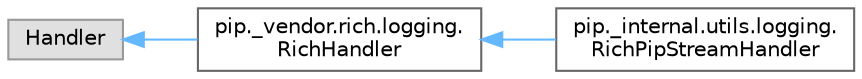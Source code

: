 digraph "Graphical Class Hierarchy"
{
 // LATEX_PDF_SIZE
  bgcolor="transparent";
  edge [fontname=Helvetica,fontsize=10,labelfontname=Helvetica,labelfontsize=10];
  node [fontname=Helvetica,fontsize=10,shape=box,height=0.2,width=0.4];
  rankdir="LR";
  Node0 [id="Node000000",label="Handler",height=0.2,width=0.4,color="grey60", fillcolor="#E0E0E0", style="filled",tooltip=" "];
  Node0 -> Node1 [id="edge1934_Node000000_Node000001",dir="back",color="steelblue1",style="solid",tooltip=" "];
  Node1 [id="Node000001",label="pip._vendor.rich.logging.\lRichHandler",height=0.2,width=0.4,color="grey40", fillcolor="white", style="filled",URL="$classpip_1_1__vendor_1_1rich_1_1logging_1_1_rich_handler.html",tooltip=" "];
  Node1 -> Node2 [id="edge1935_Node000001_Node000002",dir="back",color="steelblue1",style="solid",tooltip=" "];
  Node2 [id="Node000002",label="pip._internal.utils.logging.\lRichPipStreamHandler",height=0.2,width=0.4,color="grey40", fillcolor="white", style="filled",URL="$classpip_1_1__internal_1_1utils_1_1logging_1_1_rich_pip_stream_handler.html",tooltip=" "];
}
